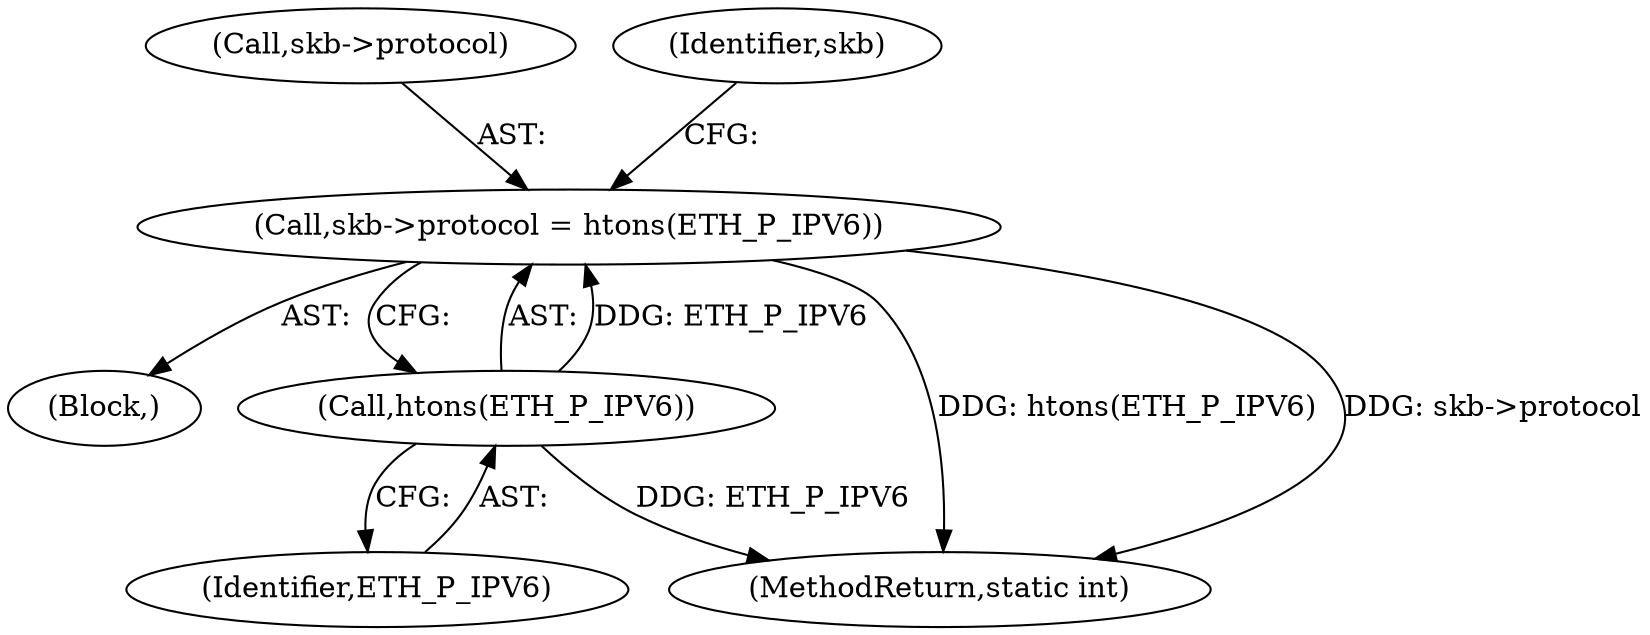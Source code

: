 digraph "0_linux_232cd35d0804cc241eb887bb8d4d9b3b9881c64a@pointer" {
"1000730" [label="(Call,skb->protocol = htons(ETH_P_IPV6))"];
"1000734" [label="(Call,htons(ETH_P_IPV6))"];
"1000544" [label="(Block,)"];
"1000731" [label="(Call,skb->protocol)"];
"1000734" [label="(Call,htons(ETH_P_IPV6))"];
"1000738" [label="(Identifier,skb)"];
"1001103" [label="(MethodReturn,static int)"];
"1000735" [label="(Identifier,ETH_P_IPV6)"];
"1000730" [label="(Call,skb->protocol = htons(ETH_P_IPV6))"];
"1000730" -> "1000544"  [label="AST: "];
"1000730" -> "1000734"  [label="CFG: "];
"1000731" -> "1000730"  [label="AST: "];
"1000734" -> "1000730"  [label="AST: "];
"1000738" -> "1000730"  [label="CFG: "];
"1000730" -> "1001103"  [label="DDG: htons(ETH_P_IPV6)"];
"1000730" -> "1001103"  [label="DDG: skb->protocol"];
"1000734" -> "1000730"  [label="DDG: ETH_P_IPV6"];
"1000734" -> "1000735"  [label="CFG: "];
"1000735" -> "1000734"  [label="AST: "];
"1000734" -> "1001103"  [label="DDG: ETH_P_IPV6"];
}
